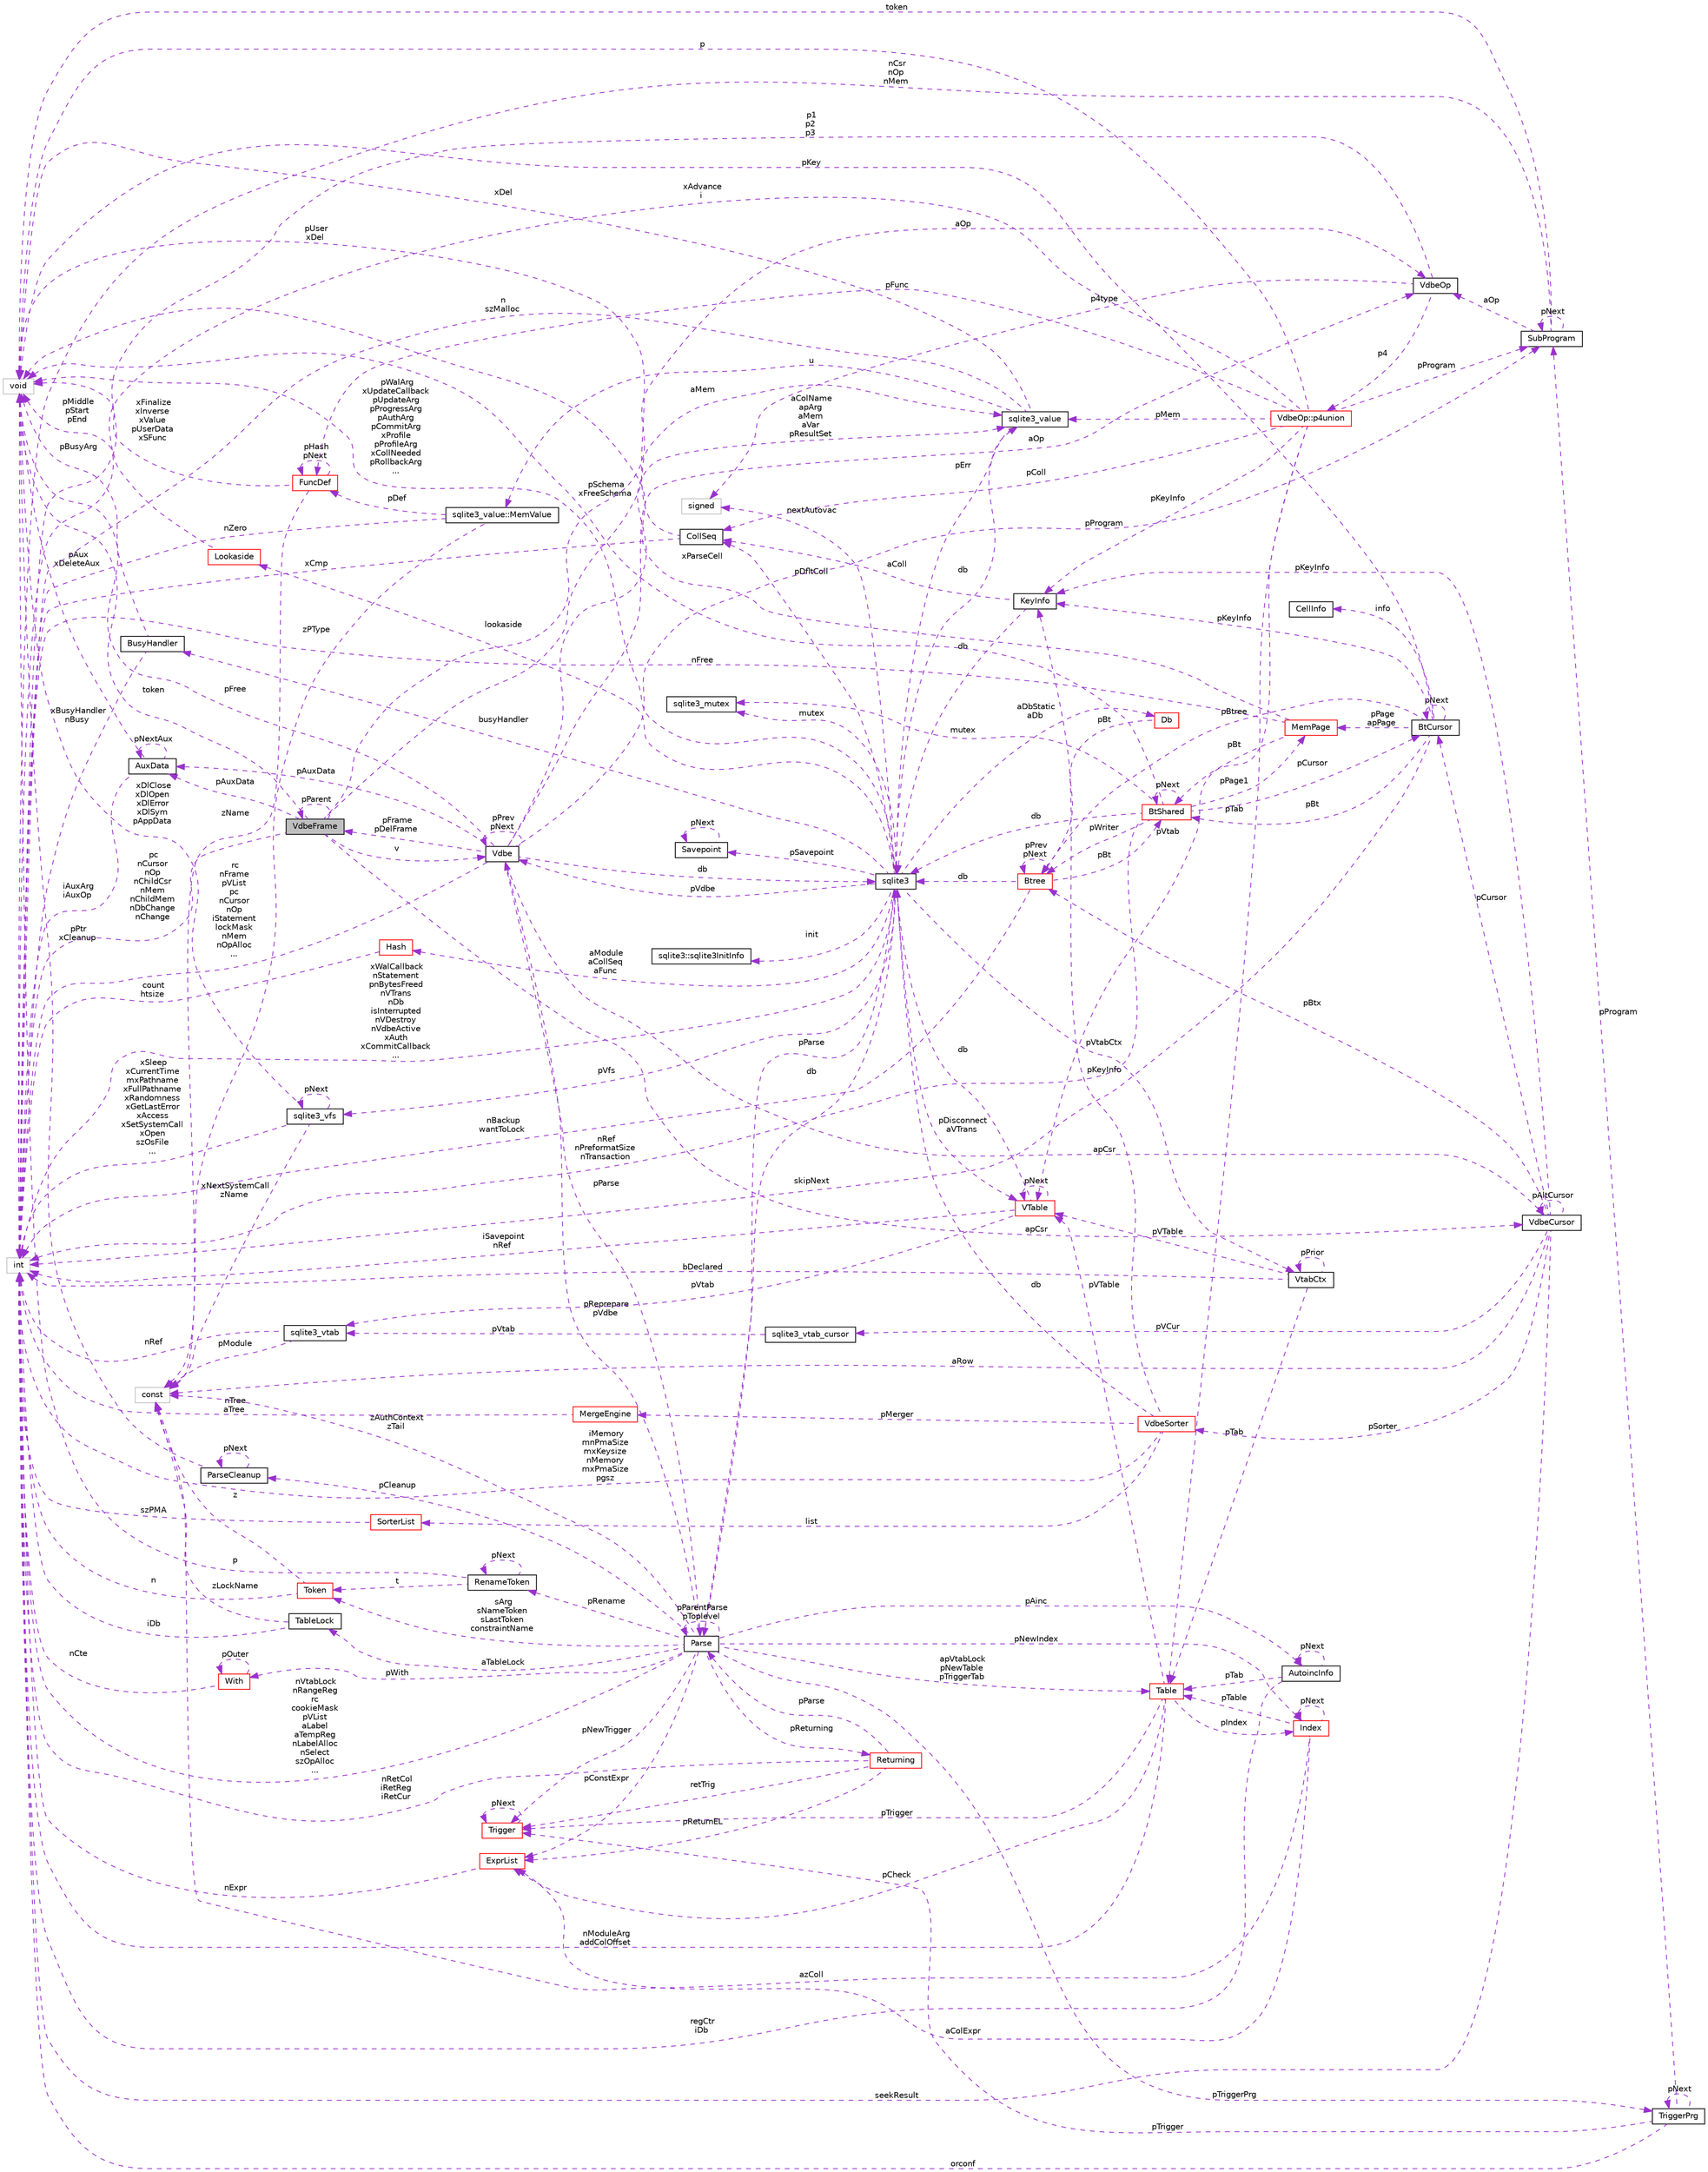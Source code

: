 digraph "VdbeFrame"
{
 // LATEX_PDF_SIZE
  edge [fontname="Helvetica",fontsize="10",labelfontname="Helvetica",labelfontsize="10"];
  node [fontname="Helvetica",fontsize="10",shape=record];
  rankdir="LR";
  Node1 [label="VdbeFrame",height=0.2,width=0.4,color="black", fillcolor="grey75", style="filled", fontcolor="black",tooltip=" "];
  Node2 -> Node1 [dir="back",color="darkorchid3",fontsize="10",style="dashed",label=" v" ,fontname="Helvetica"];
  Node2 [label="Vdbe",height=0.2,width=0.4,color="black", fillcolor="white", style="filled",URL="$structVdbe.html",tooltip=" "];
  Node2 -> Node2 [dir="back",color="darkorchid3",fontsize="10",style="dashed",label=" pPrev\npNext" ,fontname="Helvetica"];
  Node3 -> Node2 [dir="back",color="darkorchid3",fontsize="10",style="dashed",label=" db" ,fontname="Helvetica"];
  Node3 [label="sqlite3",height=0.2,width=0.4,color="black", fillcolor="white", style="filled",URL="$structsqlite3.html",tooltip=" "];
  Node2 -> Node3 [dir="back",color="darkorchid3",fontsize="10",style="dashed",label=" pVdbe" ,fontname="Helvetica"];
  Node4 -> Node3 [dir="back",color="darkorchid3",fontsize="10",style="dashed",label=" pSavepoint" ,fontname="Helvetica"];
  Node4 [label="Savepoint",height=0.2,width=0.4,color="black", fillcolor="white", style="filled",URL="$structSavepoint.html",tooltip=" "];
  Node4 -> Node4 [dir="back",color="darkorchid3",fontsize="10",style="dashed",label=" pNext" ,fontname="Helvetica"];
  Node5 -> Node3 [dir="back",color="darkorchid3",fontsize="10",style="dashed",label=" pWalArg\nxUpdateCallback\npUpdateArg\npProgressArg\npAuthArg\npCommitArg\nxProfile\npProfileArg\nxCollNeeded\npRollbackArg\n..." ,fontname="Helvetica"];
  Node5 [label="void",height=0.2,width=0.4,color="grey75", fillcolor="white", style="filled",tooltip=" "];
  Node6 -> Node3 [dir="back",color="darkorchid3",fontsize="10",style="dashed",label=" lookaside" ,fontname="Helvetica"];
  Node6 [label="Lookaside",height=0.2,width=0.4,color="red", fillcolor="white", style="filled",URL="$structLookaside.html",tooltip=" "];
  Node5 -> Node6 [dir="back",color="darkorchid3",fontsize="10",style="dashed",label=" pMiddle\npStart\npEnd" ,fontname="Helvetica"];
  Node8 -> Node3 [dir="back",color="darkorchid3",fontsize="10",style="dashed",label=" pErr" ,fontname="Helvetica"];
  Node8 [label="sqlite3_value",height=0.2,width=0.4,color="black", fillcolor="white", style="filled",URL="$structsqlite3__value.html",tooltip=" "];
  Node3 -> Node8 [dir="back",color="darkorchid3",fontsize="10",style="dashed",label=" db" ,fontname="Helvetica"];
  Node5 -> Node8 [dir="back",color="darkorchid3",fontsize="10",style="dashed",label=" xDel" ,fontname="Helvetica"];
  Node9 -> Node8 [dir="back",color="darkorchid3",fontsize="10",style="dashed",label=" u" ,fontname="Helvetica"];
  Node9 [label="sqlite3_value::MemValue",height=0.2,width=0.4,color="black", fillcolor="white", style="filled",URL="$unionsqlite3__value_1_1MemValue.html",tooltip=" "];
  Node10 -> Node9 [dir="back",color="darkorchid3",fontsize="10",style="dashed",label=" nZero" ,fontname="Helvetica"];
  Node10 [label="int",height=0.2,width=0.4,color="grey75", fillcolor="white", style="filled",tooltip=" "];
  Node11 -> Node9 [dir="back",color="darkorchid3",fontsize="10",style="dashed",label=" zPType" ,fontname="Helvetica"];
  Node11 [label="const",height=0.2,width=0.4,color="grey75", fillcolor="white", style="filled",tooltip=" "];
  Node12 -> Node9 [dir="back",color="darkorchid3",fontsize="10",style="dashed",label=" pDef" ,fontname="Helvetica"];
  Node12 [label="FuncDef",height=0.2,width=0.4,color="red", fillcolor="white", style="filled",URL="$structFuncDef.html",tooltip=" "];
  Node5 -> Node12 [dir="back",color="darkorchid3",fontsize="10",style="dashed",label=" xFinalize\nxInverse\nxValue\npUserData\nxSFunc" ,fontname="Helvetica"];
  Node11 -> Node12 [dir="back",color="darkorchid3",fontsize="10",style="dashed",label=" zName" ,fontname="Helvetica"];
  Node12 -> Node12 [dir="back",color="darkorchid3",fontsize="10",style="dashed",label=" pHash\npNext" ,fontname="Helvetica"];
  Node10 -> Node8 [dir="back",color="darkorchid3",fontsize="10",style="dashed",label=" n\nszMalloc" ,fontname="Helvetica"];
  Node14 -> Node3 [dir="back",color="darkorchid3",fontsize="10",style="dashed",label=" mutex" ,fontname="Helvetica"];
  Node14 [label="sqlite3_mutex",height=0.2,width=0.4,color="black", fillcolor="white", style="filled",URL="$structsqlite3__mutex.html",tooltip=" "];
  Node15 -> Node3 [dir="back",color="darkorchid3",fontsize="10",style="dashed",label=" pVfs" ,fontname="Helvetica"];
  Node15 [label="sqlite3_vfs",height=0.2,width=0.4,color="black", fillcolor="white", style="filled",URL="$structsqlite3__vfs.html",tooltip=" "];
  Node5 -> Node15 [dir="back",color="darkorchid3",fontsize="10",style="dashed",label=" xDlClose\nxDlOpen\nxDlError\nxDlSym\npAppData" ,fontname="Helvetica"];
  Node15 -> Node15 [dir="back",color="darkorchid3",fontsize="10",style="dashed",label=" pNext" ,fontname="Helvetica"];
  Node10 -> Node15 [dir="back",color="darkorchid3",fontsize="10",style="dashed",label=" xSleep\nxCurrentTime\nmxPathname\nxFullPathname\nxRandomness\nxGetLastError\nxAccess\nxSetSystemCall\nxOpen\nszOsFile\n..." ,fontname="Helvetica"];
  Node11 -> Node15 [dir="back",color="darkorchid3",fontsize="10",style="dashed",label=" xNextSystemCall\nzName" ,fontname="Helvetica"];
  Node16 -> Node3 [dir="back",color="darkorchid3",fontsize="10",style="dashed",label=" init" ,fontname="Helvetica"];
  Node16 [label="sqlite3::sqlite3InitInfo",height=0.2,width=0.4,color="black", fillcolor="white", style="filled",URL="$structsqlite3_1_1sqlite3InitInfo.html",tooltip=" "];
  Node17 -> Node3 [dir="back",color="darkorchid3",fontsize="10",style="dashed",label=" busyHandler" ,fontname="Helvetica"];
  Node17 [label="BusyHandler",height=0.2,width=0.4,color="black", fillcolor="white", style="filled",URL="$structBusyHandler.html",tooltip=" "];
  Node5 -> Node17 [dir="back",color="darkorchid3",fontsize="10",style="dashed",label=" pBusyArg" ,fontname="Helvetica"];
  Node10 -> Node17 [dir="back",color="darkorchid3",fontsize="10",style="dashed",label=" xBusyHandler\nnBusy" ,fontname="Helvetica"];
  Node18 -> Node3 [dir="back",color="darkorchid3",fontsize="10",style="dashed",label=" pVtabCtx" ,fontname="Helvetica"];
  Node18 [label="VtabCtx",height=0.2,width=0.4,color="black", fillcolor="white", style="filled",URL="$structVtabCtx.html",tooltip=" "];
  Node18 -> Node18 [dir="back",color="darkorchid3",fontsize="10",style="dashed",label=" pPrior" ,fontname="Helvetica"];
  Node10 -> Node18 [dir="back",color="darkorchid3",fontsize="10",style="dashed",label=" bDeclared" ,fontname="Helvetica"];
  Node19 -> Node18 [dir="back",color="darkorchid3",fontsize="10",style="dashed",label=" pVTable" ,fontname="Helvetica"];
  Node19 [label="VTable",height=0.2,width=0.4,color="red", fillcolor="white", style="filled",URL="$structVTable.html",tooltip=" "];
  Node3 -> Node19 [dir="back",color="darkorchid3",fontsize="10",style="dashed",label=" db" ,fontname="Helvetica"];
  Node19 -> Node19 [dir="back",color="darkorchid3",fontsize="10",style="dashed",label=" pNext" ,fontname="Helvetica"];
  Node10 -> Node19 [dir="back",color="darkorchid3",fontsize="10",style="dashed",label=" iSavepoint\nnRef" ,fontname="Helvetica"];
  Node48 -> Node19 [dir="back",color="darkorchid3",fontsize="10",style="dashed",label=" pVtab" ,fontname="Helvetica"];
  Node48 [label="sqlite3_vtab",height=0.2,width=0.4,color="black", fillcolor="white", style="filled",URL="$structsqlite3__vtab.html",tooltip=" "];
  Node10 -> Node48 [dir="back",color="darkorchid3",fontsize="10",style="dashed",label=" nRef" ,fontname="Helvetica"];
  Node11 -> Node48 [dir="back",color="darkorchid3",fontsize="10",style="dashed",label=" pModule" ,fontname="Helvetica"];
  Node21 -> Node18 [dir="back",color="darkorchid3",fontsize="10",style="dashed",label=" pTab" ,fontname="Helvetica"];
  Node21 [label="Table",height=0.2,width=0.4,color="red", fillcolor="white", style="filled",URL="$structTable.html",tooltip=" "];
  Node19 -> Node21 [dir="back",color="darkorchid3",fontsize="10",style="dashed",label=" pVTable" ,fontname="Helvetica"];
  Node10 -> Node21 [dir="back",color="darkorchid3",fontsize="10",style="dashed",label=" nModuleArg\naddColOffset" ,fontname="Helvetica"];
  Node45 -> Node21 [dir="back",color="darkorchid3",fontsize="10",style="dashed",label=" pTrigger" ,fontname="Helvetica"];
  Node45 [label="Trigger",height=0.2,width=0.4,color="red", fillcolor="white", style="filled",URL="$structTrigger.html",tooltip=" "];
  Node45 -> Node45 [dir="back",color="darkorchid3",fontsize="10",style="dashed",label=" pNext" ,fontname="Helvetica"];
  Node31 -> Node21 [dir="back",color="darkorchid3",fontsize="10",style="dashed",label=" pCheck" ,fontname="Helvetica"];
  Node31 [label="ExprList",height=0.2,width=0.4,color="red", fillcolor="white", style="filled",URL="$structExprList.html",tooltip=" "];
  Node10 -> Node31 [dir="back",color="darkorchid3",fontsize="10",style="dashed",label=" nExpr" ,fontname="Helvetica"];
  Node41 -> Node21 [dir="back",color="darkorchid3",fontsize="10",style="dashed",label=" pIndex" ,fontname="Helvetica"];
  Node41 [label="Index",height=0.2,width=0.4,color="red", fillcolor="white", style="filled",URL="$structIndex.html",tooltip=" "];
  Node21 -> Node41 [dir="back",color="darkorchid3",fontsize="10",style="dashed",label=" pTable" ,fontname="Helvetica"];
  Node31 -> Node41 [dir="back",color="darkorchid3",fontsize="10",style="dashed",label=" aColExpr" ,fontname="Helvetica"];
  Node11 -> Node41 [dir="back",color="darkorchid3",fontsize="10",style="dashed",label=" azColl" ,fontname="Helvetica"];
  Node41 -> Node41 [dir="back",color="darkorchid3",fontsize="10",style="dashed",label=" pNext" ,fontname="Helvetica"];
  Node49 -> Node3 [dir="back",color="darkorchid3",fontsize="10",style="dashed",label=" pDfltColl" ,fontname="Helvetica"];
  Node49 [label="CollSeq",height=0.2,width=0.4,color="black", fillcolor="white", style="filled",URL="$structCollSeq.html",tooltip=" "];
  Node5 -> Node49 [dir="back",color="darkorchid3",fontsize="10",style="dashed",label=" pUser\nxDel" ,fontname="Helvetica"];
  Node10 -> Node49 [dir="back",color="darkorchid3",fontsize="10",style="dashed",label=" xCmp" ,fontname="Helvetica"];
  Node19 -> Node3 [dir="back",color="darkorchid3",fontsize="10",style="dashed",label=" pDisconnect\naVTrans" ,fontname="Helvetica"];
  Node10 -> Node3 [dir="back",color="darkorchid3",fontsize="10",style="dashed",label=" xWalCallback\nnStatement\npnBytesFreed\nnVTrans\nnDb\nisInterrupted\nnVDestroy\nnVdbeActive\nxAuth\nxCommitCallback\n..." ,fontname="Helvetica"];
  Node50 -> Node3 [dir="back",color="darkorchid3",fontsize="10",style="dashed",label=" nextAutovac" ,fontname="Helvetica"];
  Node50 [label="signed",height=0.2,width=0.4,color="grey75", fillcolor="white", style="filled",tooltip=" "];
  Node51 -> Node3 [dir="back",color="darkorchid3",fontsize="10",style="dashed",label=" aDbStatic\naDb" ,fontname="Helvetica"];
  Node51 [label="Db",height=0.2,width=0.4,color="red", fillcolor="white", style="filled",URL="$structDb.html",tooltip=" "];
  Node52 -> Node51 [dir="back",color="darkorchid3",fontsize="10",style="dashed",label=" pBt" ,fontname="Helvetica"];
  Node52 [label="Btree",height=0.2,width=0.4,color="red", fillcolor="white", style="filled",URL="$structBtree.html",tooltip=" "];
  Node53 -> Node52 [dir="back",color="darkorchid3",fontsize="10",style="dashed",label=" pBt" ,fontname="Helvetica"];
  Node53 [label="BtShared",height=0.2,width=0.4,color="red", fillcolor="white", style="filled",URL="$structBtShared.html",tooltip=" "];
  Node54 -> Node53 [dir="back",color="darkorchid3",fontsize="10",style="dashed",label=" pCursor" ,fontname="Helvetica"];
  Node54 [label="BtCursor",height=0.2,width=0.4,color="black", fillcolor="white", style="filled",URL="$structBtCursor.html",tooltip=" "];
  Node54 -> Node54 [dir="back",color="darkorchid3",fontsize="10",style="dashed",label=" pNext" ,fontname="Helvetica"];
  Node55 -> Node54 [dir="back",color="darkorchid3",fontsize="10",style="dashed",label=" info" ,fontname="Helvetica"];
  Node55 [label="CellInfo",height=0.2,width=0.4,color="black", fillcolor="white", style="filled",URL="$structCellInfo.html",tooltip=" "];
  Node53 -> Node54 [dir="back",color="darkorchid3",fontsize="10",style="dashed",label=" pBt" ,fontname="Helvetica"];
  Node5 -> Node54 [dir="back",color="darkorchid3",fontsize="10",style="dashed",label=" pKey" ,fontname="Helvetica"];
  Node56 -> Node54 [dir="back",color="darkorchid3",fontsize="10",style="dashed",label=" pPage\napPage" ,fontname="Helvetica"];
  Node56 [label="MemPage",height=0.2,width=0.4,color="red", fillcolor="white", style="filled",URL="$structMemPage.html",tooltip=" "];
  Node53 -> Node56 [dir="back",color="darkorchid3",fontsize="10",style="dashed",label=" pBt" ,fontname="Helvetica"];
  Node5 -> Node56 [dir="back",color="darkorchid3",fontsize="10",style="dashed",label=" xParseCell" ,fontname="Helvetica"];
  Node10 -> Node56 [dir="back",color="darkorchid3",fontsize="10",style="dashed",label=" nFree" ,fontname="Helvetica"];
  Node10 -> Node54 [dir="back",color="darkorchid3",fontsize="10",style="dashed",label=" skipNext" ,fontname="Helvetica"];
  Node67 -> Node54 [dir="back",color="darkorchid3",fontsize="10",style="dashed",label=" pKeyInfo" ,fontname="Helvetica"];
  Node67 [label="KeyInfo",height=0.2,width=0.4,color="black", fillcolor="white", style="filled",URL="$structKeyInfo.html",tooltip=" "];
  Node3 -> Node67 [dir="back",color="darkorchid3",fontsize="10",style="dashed",label=" db" ,fontname="Helvetica"];
  Node49 -> Node67 [dir="back",color="darkorchid3",fontsize="10",style="dashed",label=" aColl" ,fontname="Helvetica"];
  Node52 -> Node54 [dir="back",color="darkorchid3",fontsize="10",style="dashed",label=" pBtree" ,fontname="Helvetica"];
  Node53 -> Node53 [dir="back",color="darkorchid3",fontsize="10",style="dashed",label=" pNext" ,fontname="Helvetica"];
  Node3 -> Node53 [dir="back",color="darkorchid3",fontsize="10",style="dashed",label=" db" ,fontname="Helvetica"];
  Node5 -> Node53 [dir="back",color="darkorchid3",fontsize="10",style="dashed",label=" pSchema\nxFreeSchema" ,fontname="Helvetica"];
  Node14 -> Node53 [dir="back",color="darkorchid3",fontsize="10",style="dashed",label=" mutex" ,fontname="Helvetica"];
  Node56 -> Node53 [dir="back",color="darkorchid3",fontsize="10",style="dashed",label=" pPage1" ,fontname="Helvetica"];
  Node10 -> Node53 [dir="back",color="darkorchid3",fontsize="10",style="dashed",label=" nRef\nnPreformatSize\nnTransaction" ,fontname="Helvetica"];
  Node52 -> Node53 [dir="back",color="darkorchid3",fontsize="10",style="dashed",label=" pWriter" ,fontname="Helvetica"];
  Node3 -> Node52 [dir="back",color="darkorchid3",fontsize="10",style="dashed",label=" db" ,fontname="Helvetica"];
  Node10 -> Node52 [dir="back",color="darkorchid3",fontsize="10",style="dashed",label=" nBackup\nwantToLock" ,fontname="Helvetica"];
  Node52 -> Node52 [dir="back",color="darkorchid3",fontsize="10",style="dashed",label=" pPrev\npNext" ,fontname="Helvetica"];
  Node23 -> Node3 [dir="back",color="darkorchid3",fontsize="10",style="dashed",label=" aModule\naCollSeq\naFunc" ,fontname="Helvetica"];
  Node23 [label="Hash",height=0.2,width=0.4,color="red", fillcolor="white", style="filled",URL="$structHash.html",tooltip=" "];
  Node10 -> Node23 [dir="back",color="darkorchid3",fontsize="10",style="dashed",label=" count\nhtsize" ,fontname="Helvetica"];
  Node69 -> Node3 [dir="back",color="darkorchid3",fontsize="10",style="dashed",label=" pParse" ,fontname="Helvetica"];
  Node69 [label="Parse",height=0.2,width=0.4,color="black", fillcolor="white", style="filled",URL="$structParse.html",tooltip=" "];
  Node2 -> Node69 [dir="back",color="darkorchid3",fontsize="10",style="dashed",label=" pReprepare\npVdbe" ,fontname="Helvetica"];
  Node3 -> Node69 [dir="back",color="darkorchid3",fontsize="10",style="dashed",label=" db" ,fontname="Helvetica"];
  Node70 -> Node69 [dir="back",color="darkorchid3",fontsize="10",style="dashed",label=" pCleanup" ,fontname="Helvetica"];
  Node70 [label="ParseCleanup",height=0.2,width=0.4,color="black", fillcolor="white", style="filled",URL="$structParseCleanup.html",tooltip=" "];
  Node70 -> Node70 [dir="back",color="darkorchid3",fontsize="10",style="dashed",label=" pNext" ,fontname="Helvetica"];
  Node5 -> Node70 [dir="back",color="darkorchid3",fontsize="10",style="dashed",label=" pPtr\nxCleanup" ,fontname="Helvetica"];
  Node71 -> Node69 [dir="back",color="darkorchid3",fontsize="10",style="dashed",label=" aTableLock" ,fontname="Helvetica"];
  Node71 [label="TableLock",height=0.2,width=0.4,color="black", fillcolor="white", style="filled",URL="$structTableLock.html",tooltip=" "];
  Node10 -> Node71 [dir="back",color="darkorchid3",fontsize="10",style="dashed",label=" iDb" ,fontname="Helvetica"];
  Node11 -> Node71 [dir="back",color="darkorchid3",fontsize="10",style="dashed",label=" zLockName" ,fontname="Helvetica"];
  Node72 -> Node69 [dir="back",color="darkorchid3",fontsize="10",style="dashed",label=" sArg\nsNameToken\nsLastToken\nconstraintName" ,fontname="Helvetica"];
  Node72 [label="Token",height=0.2,width=0.4,color="red", fillcolor="white", style="filled",URL="$classToken.html",tooltip=" "];
  Node10 -> Node72 [dir="back",color="darkorchid3",fontsize="10",style="dashed",label=" n" ,fontname="Helvetica"];
  Node11 -> Node72 [dir="back",color="darkorchid3",fontsize="10",style="dashed",label=" z" ,fontname="Helvetica"];
  Node34 -> Node69 [dir="back",color="darkorchid3",fontsize="10",style="dashed",label=" pWith" ,fontname="Helvetica"];
  Node34 [label="With",height=0.2,width=0.4,color="red", fillcolor="white", style="filled",URL="$structWith.html",tooltip=" "];
  Node34 -> Node34 [dir="back",color="darkorchid3",fontsize="10",style="dashed",label=" pOuter" ,fontname="Helvetica"];
  Node10 -> Node34 [dir="back",color="darkorchid3",fontsize="10",style="dashed",label=" nCte" ,fontname="Helvetica"];
  Node10 -> Node69 [dir="back",color="darkorchid3",fontsize="10",style="dashed",label=" nVtabLock\nnRangeReg\nrc\ncookieMask\npVList\naLabel\naTempReg\nnLabelAlloc\nnSelect\nszOpAlloc\n..." ,fontname="Helvetica"];
  Node21 -> Node69 [dir="back",color="darkorchid3",fontsize="10",style="dashed",label=" apVtabLock\npNewTable\npTriggerTab" ,fontname="Helvetica"];
  Node45 -> Node69 [dir="back",color="darkorchid3",fontsize="10",style="dashed",label=" pNewTrigger" ,fontname="Helvetica"];
  Node86 -> Node69 [dir="back",color="darkorchid3",fontsize="10",style="dashed",label=" pTriggerPrg" ,fontname="Helvetica"];
  Node86 [label="TriggerPrg",height=0.2,width=0.4,color="black", fillcolor="white", style="filled",URL="$structTriggerPrg.html",tooltip=" "];
  Node10 -> Node86 [dir="back",color="darkorchid3",fontsize="10",style="dashed",label=" orconf" ,fontname="Helvetica"];
  Node87 -> Node86 [dir="back",color="darkorchid3",fontsize="10",style="dashed",label=" pProgram" ,fontname="Helvetica"];
  Node87 [label="SubProgram",height=0.2,width=0.4,color="black", fillcolor="white", style="filled",URL="$structSubProgram.html",tooltip=" "];
  Node5 -> Node87 [dir="back",color="darkorchid3",fontsize="10",style="dashed",label=" token" ,fontname="Helvetica"];
  Node10 -> Node87 [dir="back",color="darkorchid3",fontsize="10",style="dashed",label=" nCsr\nnOp\nnMem" ,fontname="Helvetica"];
  Node87 -> Node87 [dir="back",color="darkorchid3",fontsize="10",style="dashed",label=" pNext" ,fontname="Helvetica"];
  Node88 -> Node87 [dir="back",color="darkorchid3",fontsize="10",style="dashed",label=" aOp" ,fontname="Helvetica"];
  Node88 [label="VdbeOp",height=0.2,width=0.4,color="black", fillcolor="white", style="filled",URL="$structVdbeOp.html",tooltip=" "];
  Node89 -> Node88 [dir="back",color="darkorchid3",fontsize="10",style="dashed",label=" p4" ,fontname="Helvetica"];
  Node89 [label="VdbeOp::p4union",height=0.2,width=0.4,color="red", fillcolor="white", style="filled",URL="$unionVdbeOp_1_1p4union.html",tooltip=" "];
  Node5 -> Node89 [dir="back",color="darkorchid3",fontsize="10",style="dashed",label=" p" ,fontname="Helvetica"];
  Node8 -> Node89 [dir="back",color="darkorchid3",fontsize="10",style="dashed",label=" pMem" ,fontname="Helvetica"];
  Node49 -> Node89 [dir="back",color="darkorchid3",fontsize="10",style="dashed",label=" pColl" ,fontname="Helvetica"];
  Node19 -> Node89 [dir="back",color="darkorchid3",fontsize="10",style="dashed",label=" pVtab" ,fontname="Helvetica"];
  Node10 -> Node89 [dir="back",color="darkorchid3",fontsize="10",style="dashed",label=" xAdvance\ni" ,fontname="Helvetica"];
  Node21 -> Node89 [dir="back",color="darkorchid3",fontsize="10",style="dashed",label=" pTab" ,fontname="Helvetica"];
  Node87 -> Node89 [dir="back",color="darkorchid3",fontsize="10",style="dashed",label=" pProgram" ,fontname="Helvetica"];
  Node67 -> Node89 [dir="back",color="darkorchid3",fontsize="10",style="dashed",label=" pKeyInfo" ,fontname="Helvetica"];
  Node12 -> Node89 [dir="back",color="darkorchid3",fontsize="10",style="dashed",label=" pFunc" ,fontname="Helvetica"];
  Node10 -> Node88 [dir="back",color="darkorchid3",fontsize="10",style="dashed",label=" p1\np2\np3" ,fontname="Helvetica"];
  Node50 -> Node88 [dir="back",color="darkorchid3",fontsize="10",style="dashed",label=" p4type" ,fontname="Helvetica"];
  Node45 -> Node86 [dir="back",color="darkorchid3",fontsize="10",style="dashed",label=" pTrigger" ,fontname="Helvetica"];
  Node86 -> Node86 [dir="back",color="darkorchid3",fontsize="10",style="dashed",label=" pNext" ,fontname="Helvetica"];
  Node91 -> Node69 [dir="back",color="darkorchid3",fontsize="10",style="dashed",label=" pRename" ,fontname="Helvetica"];
  Node91 [label="RenameToken",height=0.2,width=0.4,color="black", fillcolor="white", style="filled",URL="$structRenameToken.html",tooltip=" "];
  Node72 -> Node91 [dir="back",color="darkorchid3",fontsize="10",style="dashed",label=" t" ,fontname="Helvetica"];
  Node5 -> Node91 [dir="back",color="darkorchid3",fontsize="10",style="dashed",label=" p" ,fontname="Helvetica"];
  Node91 -> Node91 [dir="back",color="darkorchid3",fontsize="10",style="dashed",label=" pNext" ,fontname="Helvetica"];
  Node41 -> Node69 [dir="back",color="darkorchid3",fontsize="10",style="dashed",label=" pNewIndex" ,fontname="Helvetica"];
  Node11 -> Node69 [dir="back",color="darkorchid3",fontsize="10",style="dashed",label=" zAuthContext\nzTail" ,fontname="Helvetica"];
  Node92 -> Node69 [dir="back",color="darkorchid3",fontsize="10",style="dashed",label=" pReturning" ,fontname="Helvetica"];
  Node92 [label="Returning",height=0.2,width=0.4,color="red", fillcolor="white", style="filled",URL="$structReturning.html",tooltip=" "];
  Node10 -> Node92 [dir="back",color="darkorchid3",fontsize="10",style="dashed",label=" nRetCol\niRetReg\niRetCur" ,fontname="Helvetica"];
  Node45 -> Node92 [dir="back",color="darkorchid3",fontsize="10",style="dashed",label=" retTrig" ,fontname="Helvetica"];
  Node31 -> Node92 [dir="back",color="darkorchid3",fontsize="10",style="dashed",label=" pReturnEL" ,fontname="Helvetica"];
  Node69 -> Node92 [dir="back",color="darkorchid3",fontsize="10",style="dashed",label=" pParse" ,fontname="Helvetica"];
  Node93 -> Node69 [dir="back",color="darkorchid3",fontsize="10",style="dashed",label=" pAinc" ,fontname="Helvetica"];
  Node93 [label="AutoincInfo",height=0.2,width=0.4,color="black", fillcolor="white", style="filled",URL="$structAutoincInfo.html",tooltip=" "];
  Node10 -> Node93 [dir="back",color="darkorchid3",fontsize="10",style="dashed",label=" regCtr\niDb" ,fontname="Helvetica"];
  Node21 -> Node93 [dir="back",color="darkorchid3",fontsize="10",style="dashed",label=" pTab" ,fontname="Helvetica"];
  Node93 -> Node93 [dir="back",color="darkorchid3",fontsize="10",style="dashed",label=" pNext" ,fontname="Helvetica"];
  Node31 -> Node69 [dir="back",color="darkorchid3",fontsize="10",style="dashed",label=" pConstExpr" ,fontname="Helvetica"];
  Node69 -> Node69 [dir="back",color="darkorchid3",fontsize="10",style="dashed",label=" pParentParse\npToplevel" ,fontname="Helvetica"];
  Node5 -> Node2 [dir="back",color="darkorchid3",fontsize="10",style="dashed",label=" pFree" ,fontname="Helvetica"];
  Node8 -> Node2 [dir="back",color="darkorchid3",fontsize="10",style="dashed",label=" aColName\napArg\naMem\naVar\npResultSet" ,fontname="Helvetica"];
  Node1 -> Node2 [dir="back",color="darkorchid3",fontsize="10",style="dashed",label=" pFrame\npDelFrame" ,fontname="Helvetica"];
  Node10 -> Node2 [dir="back",color="darkorchid3",fontsize="10",style="dashed",label=" rc\nnFrame\npVList\npc\nnCursor\nnOp\niStatement\nlockMask\nnMem\nnOpAlloc\n..." ,fontname="Helvetica"];
  Node94 -> Node2 [dir="back",color="darkorchid3",fontsize="10",style="dashed",label=" pAuxData" ,fontname="Helvetica"];
  Node94 [label="AuxData",height=0.2,width=0.4,color="black", fillcolor="white", style="filled",URL="$structAuxData.html",tooltip=" "];
  Node5 -> Node94 [dir="back",color="darkorchid3",fontsize="10",style="dashed",label=" pAux\nxDeleteAux" ,fontname="Helvetica"];
  Node10 -> Node94 [dir="back",color="darkorchid3",fontsize="10",style="dashed",label=" iAuxArg\niAuxOp" ,fontname="Helvetica"];
  Node94 -> Node94 [dir="back",color="darkorchid3",fontsize="10",style="dashed",label=" pNextAux" ,fontname="Helvetica"];
  Node87 -> Node2 [dir="back",color="darkorchid3",fontsize="10",style="dashed",label=" pProgram" ,fontname="Helvetica"];
  Node95 -> Node2 [dir="back",color="darkorchid3",fontsize="10",style="dashed",label=" apCsr" ,fontname="Helvetica"];
  Node95 [label="VdbeCursor",height=0.2,width=0.4,color="black", fillcolor="white", style="filled",URL="$structVdbeCursor.html",tooltip=" "];
  Node54 -> Node95 [dir="back",color="darkorchid3",fontsize="10",style="dashed",label=" pCursor" ,fontname="Helvetica"];
  Node10 -> Node95 [dir="back",color="darkorchid3",fontsize="10",style="dashed",label=" seekResult" ,fontname="Helvetica"];
  Node96 -> Node95 [dir="back",color="darkorchid3",fontsize="10",style="dashed",label=" pVCur" ,fontname="Helvetica"];
  Node96 [label="sqlite3_vtab_cursor",height=0.2,width=0.4,color="black", fillcolor="white", style="filled",URL="$structsqlite3__vtab__cursor.html",tooltip=" "];
  Node48 -> Node96 [dir="back",color="darkorchid3",fontsize="10",style="dashed",label=" pVtab" ,fontname="Helvetica"];
  Node95 -> Node95 [dir="back",color="darkorchid3",fontsize="10",style="dashed",label=" pAltCursor" ,fontname="Helvetica"];
  Node67 -> Node95 [dir="back",color="darkorchid3",fontsize="10",style="dashed",label=" pKeyInfo" ,fontname="Helvetica"];
  Node97 -> Node95 [dir="back",color="darkorchid3",fontsize="10",style="dashed",label=" pSorter" ,fontname="Helvetica"];
  Node97 [label="VdbeSorter",height=0.2,width=0.4,color="red", fillcolor="white", style="filled",URL="$structVdbeSorter.html",tooltip=" "];
  Node98 -> Node97 [dir="back",color="darkorchid3",fontsize="10",style="dashed",label=" list" ,fontname="Helvetica"];
  Node98 [label="SorterList",height=0.2,width=0.4,color="red", fillcolor="white", style="filled",URL="$structSorterList.html",tooltip=" "];
  Node10 -> Node98 [dir="back",color="darkorchid3",fontsize="10",style="dashed",label=" szPMA" ,fontname="Helvetica"];
  Node3 -> Node97 [dir="back",color="darkorchid3",fontsize="10",style="dashed",label=" db" ,fontname="Helvetica"];
  Node100 -> Node97 [dir="back",color="darkorchid3",fontsize="10",style="dashed",label=" pMerger" ,fontname="Helvetica"];
  Node100 [label="MergeEngine",height=0.2,width=0.4,color="red", fillcolor="white", style="filled",URL="$structMergeEngine.html",tooltip=" "];
  Node10 -> Node100 [dir="back",color="darkorchid3",fontsize="10",style="dashed",label=" nTree\naTree" ,fontname="Helvetica"];
  Node10 -> Node97 [dir="back",color="darkorchid3",fontsize="10",style="dashed",label=" iMemory\nmnPmaSize\nmxKeysize\nnMemory\nmxPmaSize\npgsz" ,fontname="Helvetica"];
  Node67 -> Node97 [dir="back",color="darkorchid3",fontsize="10",style="dashed",label=" pKeyInfo" ,fontname="Helvetica"];
  Node52 -> Node95 [dir="back",color="darkorchid3",fontsize="10",style="dashed",label=" pBtx" ,fontname="Helvetica"];
  Node11 -> Node95 [dir="back",color="darkorchid3",fontsize="10",style="dashed",label=" aRow" ,fontname="Helvetica"];
  Node69 -> Node2 [dir="back",color="darkorchid3",fontsize="10",style="dashed",label=" pParse" ,fontname="Helvetica"];
  Node88 -> Node2 [dir="back",color="darkorchid3",fontsize="10",style="dashed",label=" aOp" ,fontname="Helvetica"];
  Node5 -> Node1 [dir="back",color="darkorchid3",fontsize="10",style="dashed",label=" token" ,fontname="Helvetica"];
  Node8 -> Node1 [dir="back",color="darkorchid3",fontsize="10",style="dashed",label=" aMem" ,fontname="Helvetica"];
  Node1 -> Node1 [dir="back",color="darkorchid3",fontsize="10",style="dashed",label=" pParent" ,fontname="Helvetica"];
  Node10 -> Node1 [dir="back",color="darkorchid3",fontsize="10",style="dashed",label=" pc\nnCursor\nnOp\nnChildCsr\nnMem\nnChildMem\nnDbChange\nnChange" ,fontname="Helvetica"];
  Node94 -> Node1 [dir="back",color="darkorchid3",fontsize="10",style="dashed",label=" pAuxData" ,fontname="Helvetica"];
  Node95 -> Node1 [dir="back",color="darkorchid3",fontsize="10",style="dashed",label=" apCsr" ,fontname="Helvetica"];
  Node88 -> Node1 [dir="back",color="darkorchid3",fontsize="10",style="dashed",label=" aOp" ,fontname="Helvetica"];
}
